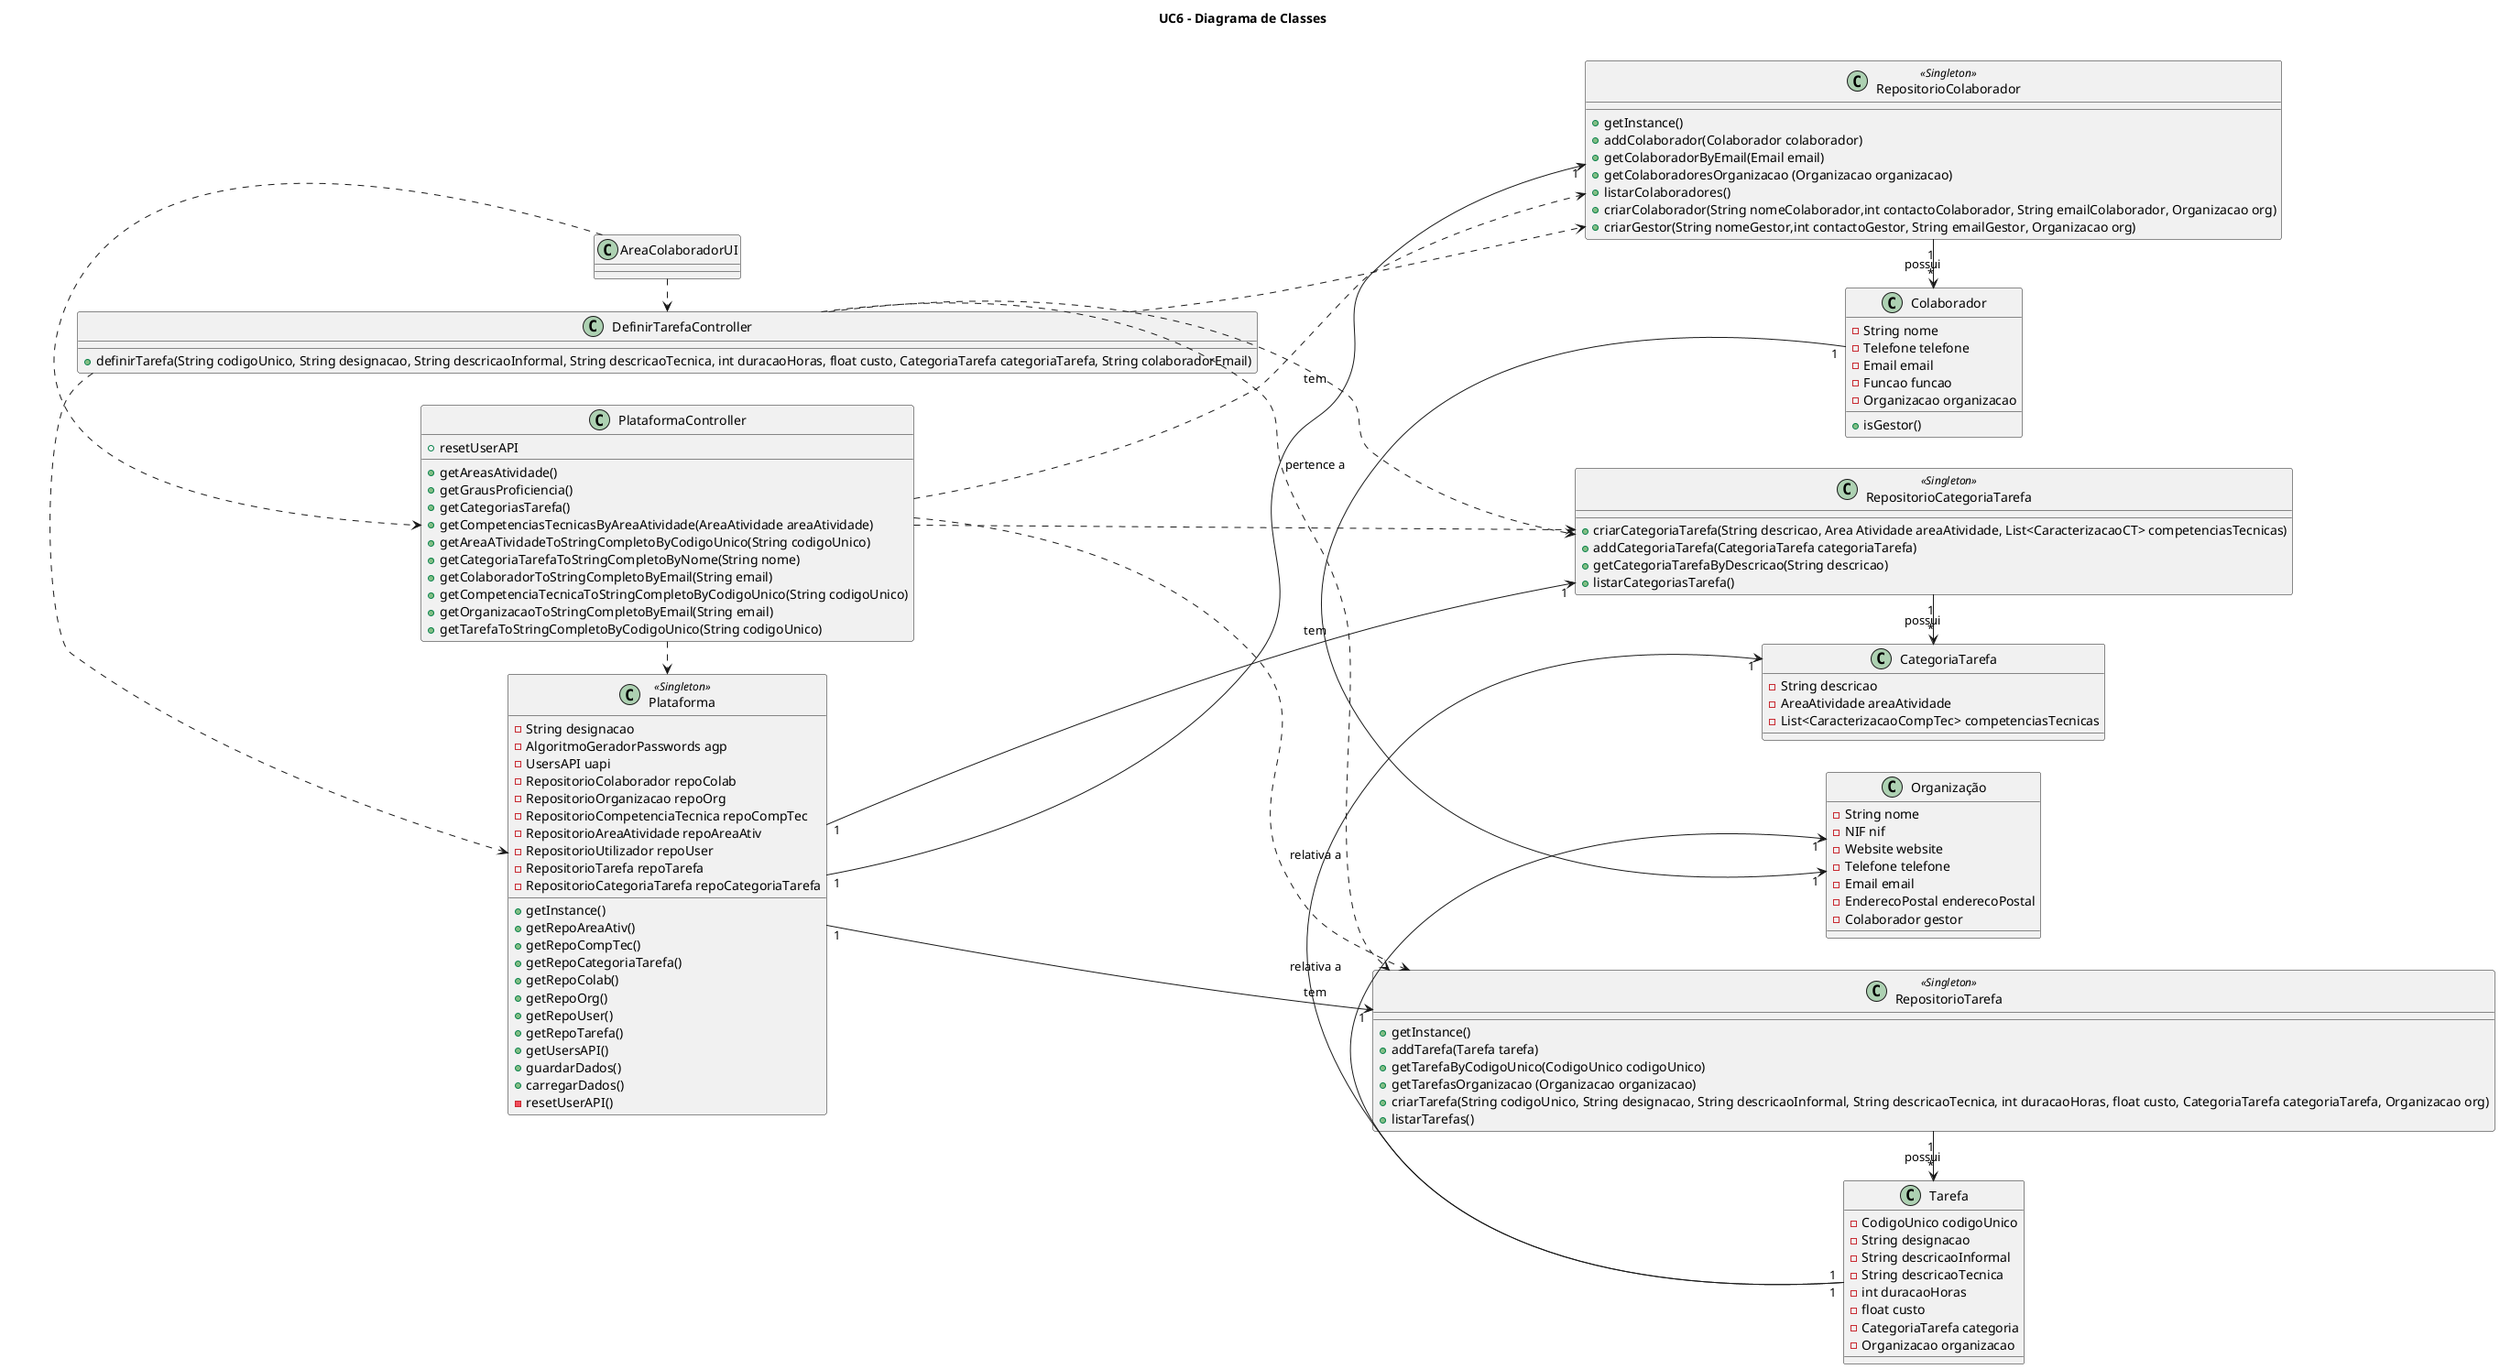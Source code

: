 @startuml

left to right direction

title UC6 - Diagrama de Classes \n

Class Plataforma <<Singleton>> {
    -String designacao
    -AlgoritmoGeradorPasswords agp
    -UsersAPI uapi
    -RepositorioColaborador repoColab
    -RepositorioOrganizacao repoOrg
    -RepositorioCompetenciaTecnica repoCompTec
    -RepositorioAreaAtividade repoAreaAtiv
    -RepositorioUtilizador repoUser
    -RepositorioTarefa repoTarefa
    -RepositorioCategoriaTarefa repoCategoriaTarefa

    +getInstance()
    +getRepoAreaAtiv()
    +getRepoCompTec()
    +getRepoCategoriaTarefa()
    +getRepoColab()
    +getRepoOrg()
    +getRepoUser()
    +getRepoTarefa()
    +getUsersAPI()
    +guardarDados()
    +carregarDados()
    -resetUserAPI()
}

Class PlataformaController {
    +getAreasAtividade()
    +getGrausProficiencia()
    +getCategoriasTarefa()
    +getCompetenciasTecnicasByAreaAtividade(AreaAtividade areaAtividade)
    +resetUserAPI
    +getAreaATividadeToStringCompletoByCodigoUnico(String codigoUnico)
    +getCategoriaTarefaToStringCompletoByNome(String nome)
    +getColaboradorToStringCompletoByEmail(String email)
    +getCompetenciaTecnicaToStringCompletoByCodigoUnico(String codigoUnico)
    +getOrganizacaoToStringCompletoByEmail(String email)
    +getTarefaToStringCompletoByCodigoUnico(String codigoUnico)
}

Class Colaborador {
    - String nome
    - Telefone telefone
    - Email email
    - Funcao funcao
    - Organizacao organizacao
    +isGestor()
}

Class Tarefa {
    - CodigoUnico codigoUnico
    - String designacao
    - String descricaoInformal
    - String descricaoTecnica
    - int duracaoHoras
    - float custo
    - CategoriaTarefa categoria
    - Organizacao organizacao
}

Class Organização {
    - String nome
    - NIF nif
    - Website website
    - Telefone telefone
    - Email email
    - EnderecoPostal enderecoPostal
    - Colaborador gestor
}

Class CategoriaTarefa {
    -String descricao
    -AreaAtividade areaAtividade
    -List<CaracterizacaoCompTec> competenciasTecnicas
}

Class AreaColaboradorUI {
}

Class DefinirTarefaController {
    +definirTarefa(String codigoUnico, String designacao, String descricaoInformal, String descricaoTecnica, int duracaoHoras, float custo, CategoriaTarefa categoriaTarefa, String colaboradorEmail)

}


Class RepositorioColaborador <<Singleton>> {
    +getInstance()
    +addColaborador(Colaborador colaborador)
    +getColaboradorByEmail(Email email)
    +getColaboradoresOrganizacao (Organizacao organizacao)
    +listarColaboradores()
    +criarColaborador(String nomeColaborador,int contactoColaborador, String emailColaborador, Organizacao org)
    +criarGestor(String nomeGestor,int contactoGestor, String emailGestor, Organizacao org)
                                                
}

Class RepositorioTarefa <<Singleton>> {
    +getInstance()
    +addTarefa(Tarefa tarefa)
    +getTarefaByCodigoUnico(CodigoUnico codigoUnico)
    +getTarefasOrganizacao (Organizacao organizacao)
    +criarTarefa(String codigoUnico, String designacao, String descricaoInformal, String descricaoTecnica, int duracaoHoras, float custo, CategoriaTarefa categoriaTarefa, Organizacao org)
    +listarTarefas()
                            
                                         
}

Class RepositorioCategoriaTarefa <<Singleton>> {
    +criarCategoriaTarefa(String descricao, Area Atividade areaAtividade, List<CaracterizacaoCT> competenciasTecnicas)
    +addCategoriaTarefa(CategoriaTarefa categoriaTarefa)
    +getCategoriaTarefaByDescricao(String descricao)
    +listarCategoriasTarefa()
}

AreaColaboradorUI .> DefinirTarefaController
AreaColaboradorUI .> PlataformaController

PlataformaController .> RepositorioColaborador
PlataformaController .> RepositorioTarefa
PlataformaController .> RepositorioCategoriaTarefa
PlataformaController .> Plataforma

DefinirTarefaController .> Plataforma
DefinirTarefaController .> RepositorioCategoriaTarefa
DefinirTarefaController .> RepositorioColaborador
DefinirTarefaController .> RepositorioTarefa

Plataforma "1" -down-> "1" RepositorioTarefa: tem
Plataforma "1" -down-> "1" RepositorioCategoriaTarefa: tem
Plataforma "1" -down-> "1" RepositorioColaborador: tem

RepositorioCategoriaTarefa "1" -> "*" CategoriaTarefa: possui
RepositorioColaborador "1" -> "*" Colaborador: possui
RepositorioTarefa "1" -> "*" Tarefa: possui

Colaborador "1" -> "1" Organização: pertence a
Tarefa "1" -> "1" Organização: relativa a
Tarefa "1" -> "1" CategoriaTarefa: relativa a


@enduml